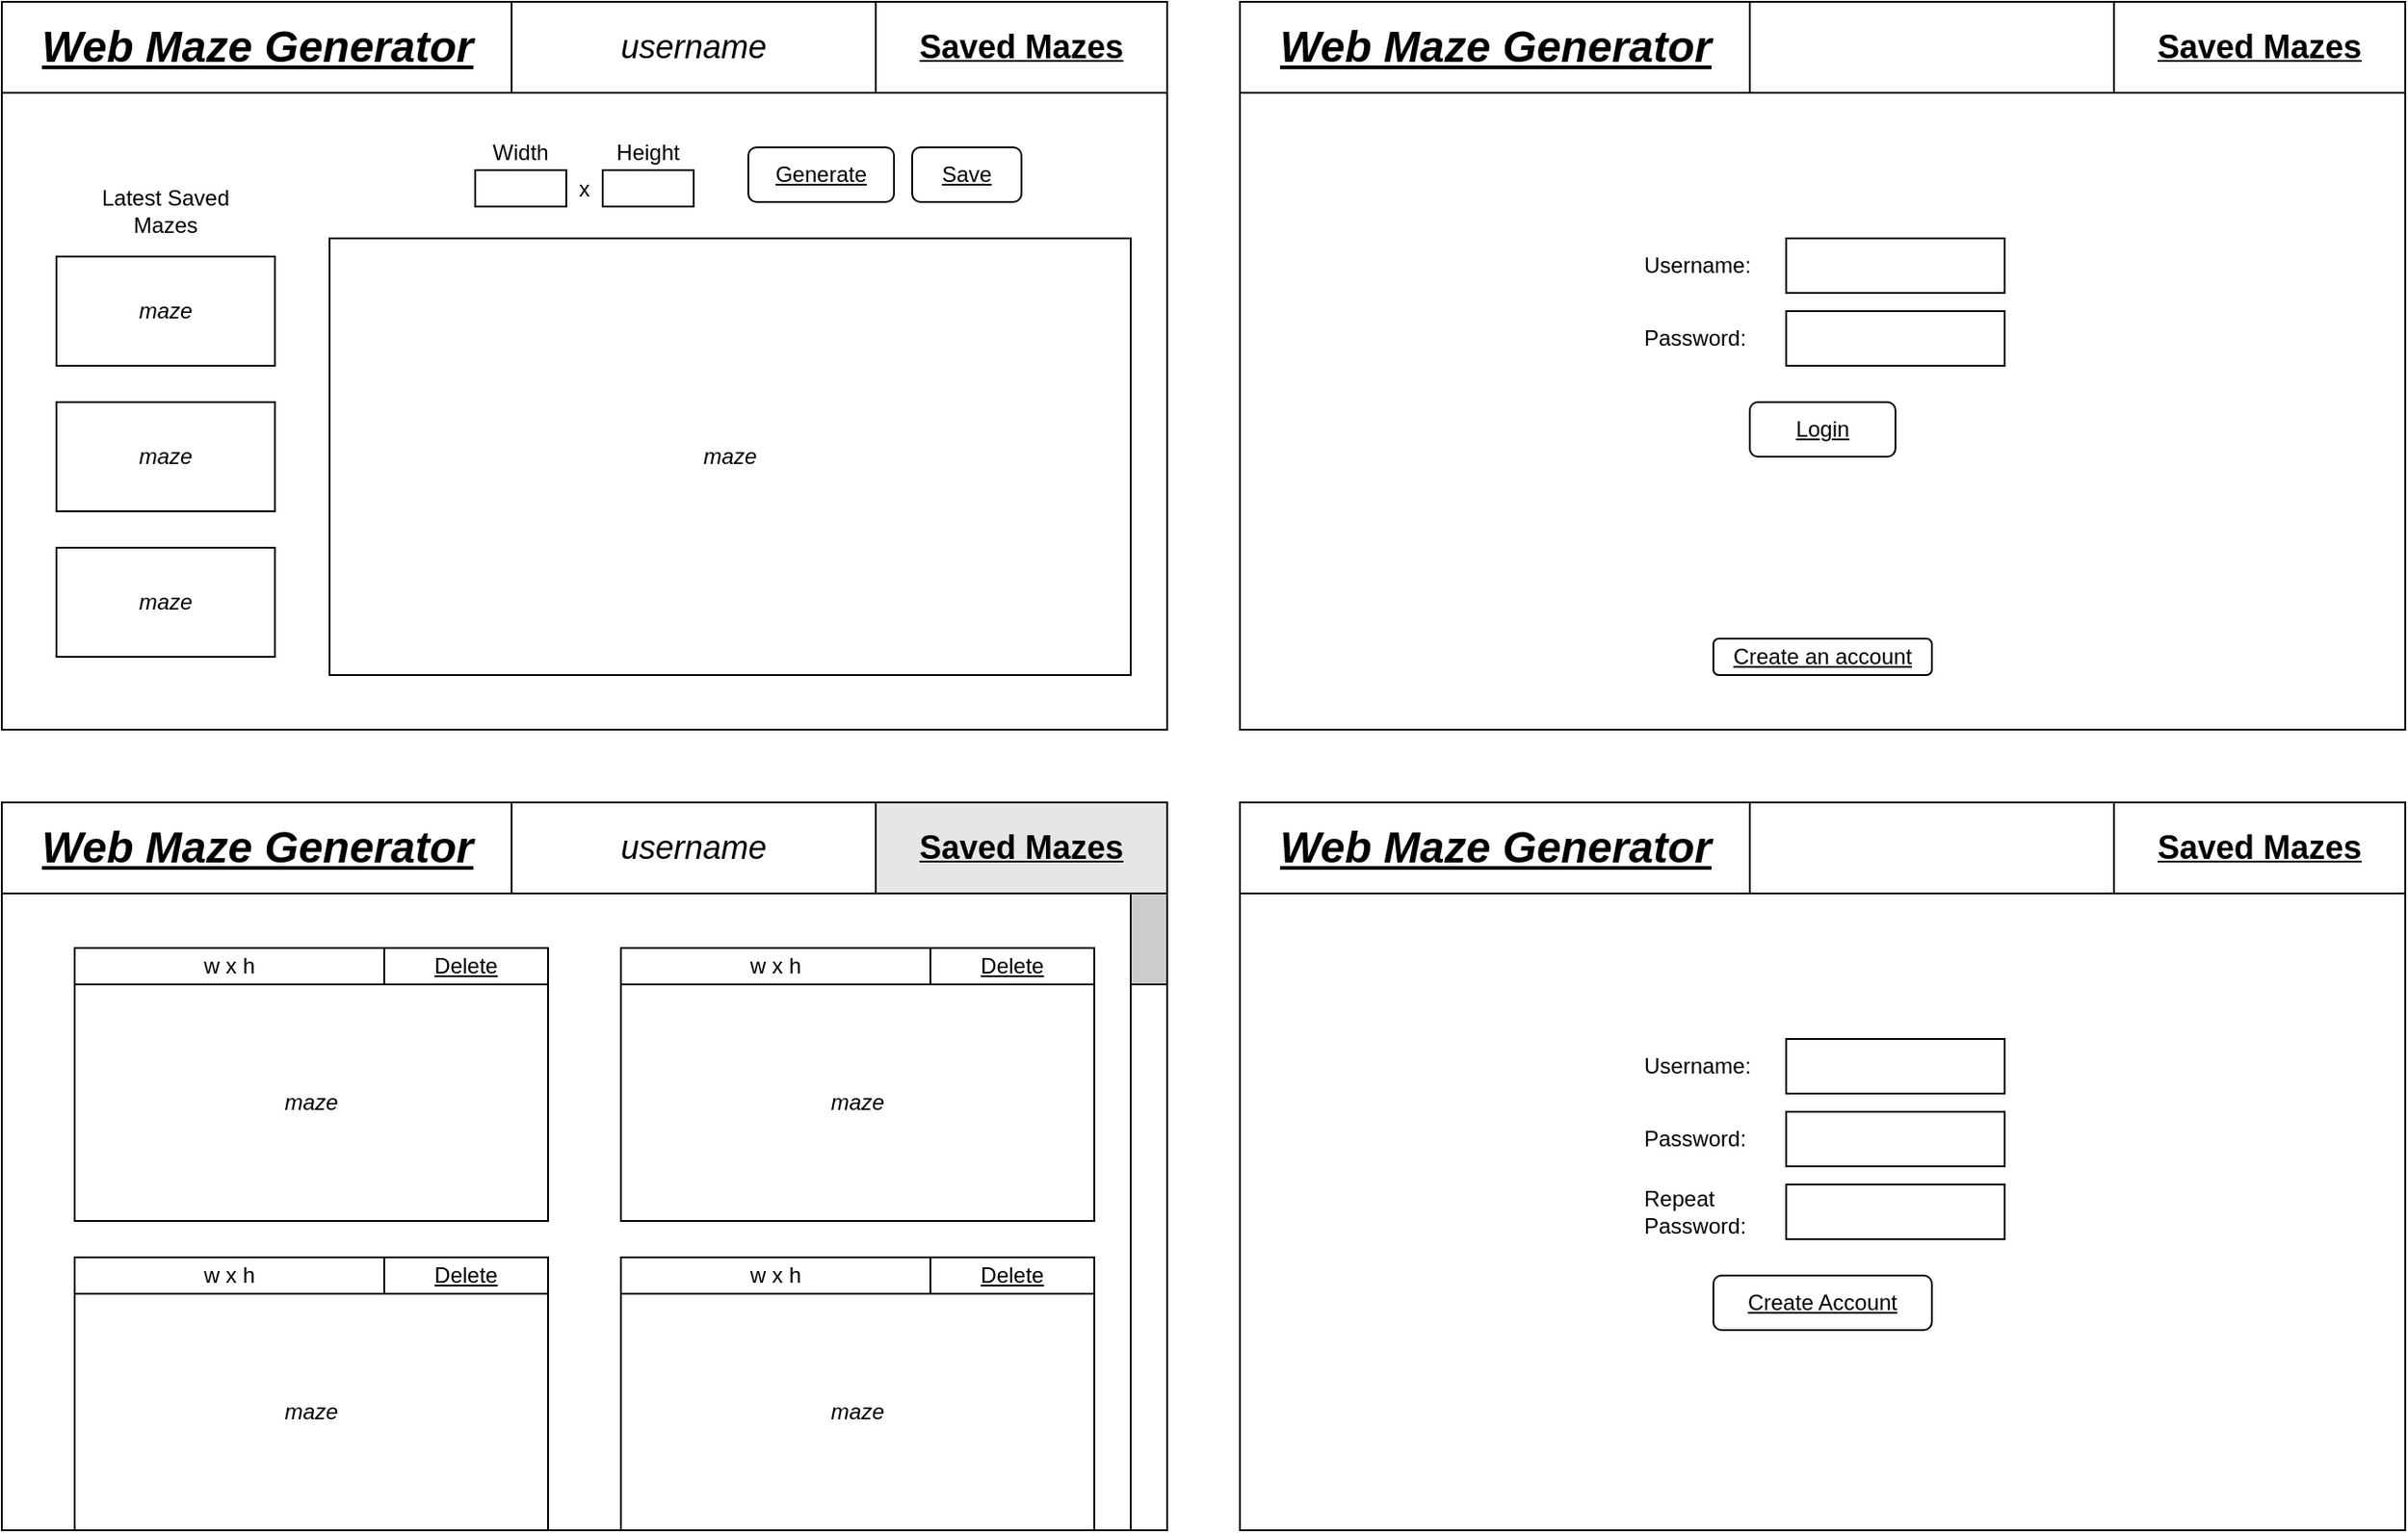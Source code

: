 <mxfile version="22.1.17" type="github">
  <diagram name="Page-1" id="93jvXwuiPi1z2pxK-ovB">
    <mxGraphModel dx="1243" dy="556" grid="1" gridSize="10" guides="1" tooltips="1" connect="1" arrows="1" fold="1" page="1" pageScale="1" pageWidth="850" pageHeight="1100" math="0" shadow="0">
      <root>
        <mxCell id="0" />
        <mxCell id="1" parent="0" />
        <mxCell id="2X9QtguCRYKD3YLOp3lU-1" value="" style="rounded=0;whiteSpace=wrap;html=1;" parent="1" vertex="1">
          <mxGeometry x="40" y="40" width="640" height="400" as="geometry" />
        </mxCell>
        <mxCell id="2X9QtguCRYKD3YLOp3lU-7" value="" style="group" parent="1" vertex="1" connectable="0">
          <mxGeometry x="40" y="40" width="280" height="50" as="geometry" />
        </mxCell>
        <mxCell id="2X9QtguCRYKD3YLOp3lU-6" value="" style="rounded=0;whiteSpace=wrap;html=1;" parent="2X9QtguCRYKD3YLOp3lU-7" vertex="1">
          <mxGeometry width="280" height="50" as="geometry" />
        </mxCell>
        <mxCell id="2X9QtguCRYKD3YLOp3lU-2" value="&lt;i style=&quot;&quot;&gt;&lt;u&gt;Web Maze Generator&lt;/u&gt;&lt;/i&gt;" style="text;strokeColor=none;fillColor=none;html=1;fontSize=24;fontStyle=1;verticalAlign=middle;align=center;" parent="2X9QtguCRYKD3YLOp3lU-7" vertex="1">
          <mxGeometry width="280" height="50" as="geometry" />
        </mxCell>
        <mxCell id="2X9QtguCRYKD3YLOp3lU-9" value="" style="group" parent="1" vertex="1" connectable="0">
          <mxGeometry x="520" y="40" width="160" height="50" as="geometry" />
        </mxCell>
        <mxCell id="2X9QtguCRYKD3YLOp3lU-8" value="" style="rounded=0;whiteSpace=wrap;html=1;" parent="2X9QtguCRYKD3YLOp3lU-9" vertex="1">
          <mxGeometry width="160" height="50" as="geometry" />
        </mxCell>
        <mxCell id="2X9QtguCRYKD3YLOp3lU-5" value="&lt;h2&gt;&lt;u&gt;Saved Mazes&lt;/u&gt;&lt;/h2&gt;" style="text;html=1;strokeColor=none;fillColor=none;align=center;verticalAlign=middle;whiteSpace=wrap;rounded=0;" parent="2X9QtguCRYKD3YLOp3lU-9" vertex="1">
          <mxGeometry width="160" height="50" as="geometry" />
        </mxCell>
        <mxCell id="2X9QtguCRYKD3YLOp3lU-10" value="" style="endArrow=none;html=1;rounded=0;entryX=0;entryY=1;entryDx=0;entryDy=0;exitX=1;exitY=1;exitDx=0;exitDy=0;" parent="1" source="2X9QtguCRYKD3YLOp3lU-2" target="2X9QtguCRYKD3YLOp3lU-5" edge="1">
          <mxGeometry width="50" height="50" relative="1" as="geometry">
            <mxPoint x="380" y="260" as="sourcePoint" />
            <mxPoint x="430" y="210" as="targetPoint" />
          </mxGeometry>
        </mxCell>
        <mxCell id="2X9QtguCRYKD3YLOp3lU-17" value="" style="group" parent="1" vertex="1" connectable="0">
          <mxGeometry x="300" y="112.5" width="120" height="45" as="geometry" />
        </mxCell>
        <mxCell id="2X9QtguCRYKD3YLOp3lU-12" value="" style="rounded=0;whiteSpace=wrap;html=1;" parent="2X9QtguCRYKD3YLOp3lU-17" vertex="1">
          <mxGeometry y="20" width="50" height="20" as="geometry" />
        </mxCell>
        <mxCell id="2X9QtguCRYKD3YLOp3lU-13" value="" style="rounded=0;whiteSpace=wrap;html=1;" parent="2X9QtguCRYKD3YLOp3lU-17" vertex="1">
          <mxGeometry x="70" y="20" width="50" height="20" as="geometry" />
        </mxCell>
        <mxCell id="2X9QtguCRYKD3YLOp3lU-14" value="x" style="text;html=1;strokeColor=none;fillColor=none;align=center;verticalAlign=middle;whiteSpace=wrap;rounded=0;" parent="2X9QtguCRYKD3YLOp3lU-17" vertex="1">
          <mxGeometry x="30" y="15" width="60" height="30" as="geometry" />
        </mxCell>
        <mxCell id="2X9QtguCRYKD3YLOp3lU-15" value="Width" style="text;html=1;strokeColor=none;fillColor=none;align=center;verticalAlign=middle;whiteSpace=wrap;rounded=0;" parent="2X9QtguCRYKD3YLOp3lU-17" vertex="1">
          <mxGeometry x="5" width="40" height="20" as="geometry" />
        </mxCell>
        <mxCell id="2X9QtguCRYKD3YLOp3lU-16" value="Height" style="text;html=1;strokeColor=none;fillColor=none;align=center;verticalAlign=middle;whiteSpace=wrap;rounded=0;" parent="2X9QtguCRYKD3YLOp3lU-17" vertex="1">
          <mxGeometry x="75" width="40" height="20" as="geometry" />
        </mxCell>
        <mxCell id="2X9QtguCRYKD3YLOp3lU-18" value="&lt;i&gt;maze&lt;/i&gt;" style="rounded=0;whiteSpace=wrap;html=1;" parent="1" vertex="1">
          <mxGeometry x="220" y="170" width="440" height="240" as="geometry" />
        </mxCell>
        <mxCell id="2X9QtguCRYKD3YLOp3lU-22" value="" style="group" parent="1" vertex="1" connectable="0">
          <mxGeometry x="450" y="120" width="150" height="30" as="geometry" />
        </mxCell>
        <mxCell id="2X9QtguCRYKD3YLOp3lU-19" value="&lt;u&gt;Generate&lt;/u&gt;" style="rounded=1;whiteSpace=wrap;html=1;" parent="2X9QtguCRYKD3YLOp3lU-22" vertex="1">
          <mxGeometry width="80" height="30" as="geometry" />
        </mxCell>
        <mxCell id="2X9QtguCRYKD3YLOp3lU-20" value="&lt;u&gt;Save&lt;/u&gt;" style="rounded=1;whiteSpace=wrap;html=1;" parent="2X9QtguCRYKD3YLOp3lU-22" vertex="1">
          <mxGeometry x="90" width="60" height="30" as="geometry" />
        </mxCell>
        <mxCell id="2X9QtguCRYKD3YLOp3lU-23" value="" style="rounded=0;whiteSpace=wrap;html=1;" parent="1" vertex="1">
          <mxGeometry x="720" y="40" width="640" height="400" as="geometry" />
        </mxCell>
        <mxCell id="2X9QtguCRYKD3YLOp3lU-24" value="" style="group" parent="1" vertex="1" connectable="0">
          <mxGeometry x="720" y="40" width="280" height="50" as="geometry" />
        </mxCell>
        <mxCell id="2X9QtguCRYKD3YLOp3lU-25" value="" style="rounded=0;whiteSpace=wrap;html=1;" parent="2X9QtguCRYKD3YLOp3lU-24" vertex="1">
          <mxGeometry width="280" height="50" as="geometry" />
        </mxCell>
        <mxCell id="2X9QtguCRYKD3YLOp3lU-26" value="&lt;i style=&quot;&quot;&gt;&lt;u&gt;Web Maze Generator&lt;/u&gt;&lt;/i&gt;" style="text;strokeColor=none;fillColor=none;html=1;fontSize=24;fontStyle=1;verticalAlign=middle;align=center;" parent="2X9QtguCRYKD3YLOp3lU-24" vertex="1">
          <mxGeometry width="280" height="50" as="geometry" />
        </mxCell>
        <mxCell id="2X9QtguCRYKD3YLOp3lU-27" value="" style="group" parent="1" vertex="1" connectable="0">
          <mxGeometry x="1200" y="40" width="160" height="50" as="geometry" />
        </mxCell>
        <mxCell id="2X9QtguCRYKD3YLOp3lU-28" value="" style="rounded=0;whiteSpace=wrap;html=1;" parent="2X9QtguCRYKD3YLOp3lU-27" vertex="1">
          <mxGeometry width="160" height="50" as="geometry" />
        </mxCell>
        <mxCell id="2X9QtguCRYKD3YLOp3lU-29" value="&lt;h2&gt;&lt;u&gt;Saved Mazes&lt;/u&gt;&lt;/h2&gt;" style="text;html=1;strokeColor=none;fillColor=none;align=center;verticalAlign=middle;whiteSpace=wrap;rounded=0;" parent="2X9QtguCRYKD3YLOp3lU-27" vertex="1">
          <mxGeometry width="160" height="50" as="geometry" />
        </mxCell>
        <mxCell id="2X9QtguCRYKD3YLOp3lU-30" value="" style="endArrow=none;html=1;rounded=0;entryX=0;entryY=1;entryDx=0;entryDy=0;exitX=1;exitY=1;exitDx=0;exitDy=0;" parent="1" source="2X9QtguCRYKD3YLOp3lU-26" target="2X9QtguCRYKD3YLOp3lU-29" edge="1">
          <mxGeometry width="50" height="50" relative="1" as="geometry">
            <mxPoint x="1060" y="260" as="sourcePoint" />
            <mxPoint x="1110" y="210" as="targetPoint" />
          </mxGeometry>
        </mxCell>
        <mxCell id="2X9QtguCRYKD3YLOp3lU-47" value="&lt;u&gt;Create an account&lt;/u&gt;" style="rounded=1;whiteSpace=wrap;html=1;" parent="1" vertex="1">
          <mxGeometry x="980" y="390" width="120" height="20" as="geometry" />
        </mxCell>
        <mxCell id="2X9QtguCRYKD3YLOp3lU-48" value="" style="group" parent="1" vertex="1" connectable="0">
          <mxGeometry x="940" y="170" width="200" height="120" as="geometry" />
        </mxCell>
        <mxCell id="2X9QtguCRYKD3YLOp3lU-42" value="" style="rounded=0;whiteSpace=wrap;html=1;" parent="2X9QtguCRYKD3YLOp3lU-48" vertex="1">
          <mxGeometry x="80" width="120" height="30" as="geometry" />
        </mxCell>
        <mxCell id="2X9QtguCRYKD3YLOp3lU-43" value="" style="rounded=0;whiteSpace=wrap;html=1;" parent="2X9QtguCRYKD3YLOp3lU-48" vertex="1">
          <mxGeometry x="80" y="40" width="120" height="30" as="geometry" />
        </mxCell>
        <mxCell id="2X9QtguCRYKD3YLOp3lU-44" value="Username:" style="text;html=1;strokeColor=none;fillColor=none;align=left;verticalAlign=middle;whiteSpace=wrap;rounded=0;" parent="2X9QtguCRYKD3YLOp3lU-48" vertex="1">
          <mxGeometry width="70" height="30" as="geometry" />
        </mxCell>
        <mxCell id="2X9QtguCRYKD3YLOp3lU-45" value="Password:" style="text;html=1;strokeColor=none;fillColor=none;align=left;verticalAlign=middle;whiteSpace=wrap;rounded=0;" parent="2X9QtguCRYKD3YLOp3lU-48" vertex="1">
          <mxGeometry y="40" width="70" height="30" as="geometry" />
        </mxCell>
        <mxCell id="2X9QtguCRYKD3YLOp3lU-46" value="&lt;u&gt;Login&lt;/u&gt;" style="rounded=1;whiteSpace=wrap;html=1;" parent="2X9QtguCRYKD3YLOp3lU-48" vertex="1">
          <mxGeometry x="60" y="90" width="80" height="30" as="geometry" />
        </mxCell>
        <mxCell id="2X9QtguCRYKD3YLOp3lU-49" value="" style="rounded=0;whiteSpace=wrap;html=1;" parent="1" vertex="1">
          <mxGeometry x="720" y="480" width="640" height="400" as="geometry" />
        </mxCell>
        <mxCell id="2X9QtguCRYKD3YLOp3lU-50" value="" style="group" parent="1" vertex="1" connectable="0">
          <mxGeometry x="720" y="480" width="280" height="50" as="geometry" />
        </mxCell>
        <mxCell id="2X9QtguCRYKD3YLOp3lU-51" value="" style="rounded=0;whiteSpace=wrap;html=1;" parent="2X9QtguCRYKD3YLOp3lU-50" vertex="1">
          <mxGeometry width="280" height="50" as="geometry" />
        </mxCell>
        <mxCell id="2X9QtguCRYKD3YLOp3lU-52" value="&lt;i style=&quot;&quot;&gt;&lt;u&gt;Web Maze Generator&lt;/u&gt;&lt;/i&gt;" style="text;strokeColor=none;fillColor=none;html=1;fontSize=24;fontStyle=1;verticalAlign=middle;align=center;" parent="2X9QtguCRYKD3YLOp3lU-50" vertex="1">
          <mxGeometry width="280" height="50" as="geometry" />
        </mxCell>
        <mxCell id="2X9QtguCRYKD3YLOp3lU-53" value="" style="group" parent="1" vertex="1" connectable="0">
          <mxGeometry x="1200" y="480" width="160" height="50" as="geometry" />
        </mxCell>
        <mxCell id="2X9QtguCRYKD3YLOp3lU-54" value="" style="rounded=0;whiteSpace=wrap;html=1;" parent="2X9QtguCRYKD3YLOp3lU-53" vertex="1">
          <mxGeometry width="160" height="50" as="geometry" />
        </mxCell>
        <mxCell id="2X9QtguCRYKD3YLOp3lU-55" value="&lt;h2&gt;&lt;u&gt;Saved Mazes&lt;/u&gt;&lt;/h2&gt;" style="text;html=1;strokeColor=none;fillColor=none;align=center;verticalAlign=middle;whiteSpace=wrap;rounded=0;" parent="2X9QtguCRYKD3YLOp3lU-53" vertex="1">
          <mxGeometry width="160" height="50" as="geometry" />
        </mxCell>
        <mxCell id="2X9QtguCRYKD3YLOp3lU-56" value="" style="endArrow=none;html=1;rounded=0;entryX=0;entryY=1;entryDx=0;entryDy=0;exitX=1;exitY=1;exitDx=0;exitDy=0;" parent="1" source="2X9QtguCRYKD3YLOp3lU-52" target="2X9QtguCRYKD3YLOp3lU-55" edge="1">
          <mxGeometry width="50" height="50" relative="1" as="geometry">
            <mxPoint x="1060" y="700" as="sourcePoint" />
            <mxPoint x="1110" y="650" as="targetPoint" />
          </mxGeometry>
        </mxCell>
        <mxCell id="2X9QtguCRYKD3YLOp3lU-57" value="&lt;u&gt;Create Account&lt;/u&gt;" style="rounded=1;whiteSpace=wrap;html=1;" parent="1" vertex="1">
          <mxGeometry x="980" y="740" width="120" height="30" as="geometry" />
        </mxCell>
        <mxCell id="2X9QtguCRYKD3YLOp3lU-59" value="" style="rounded=0;whiteSpace=wrap;html=1;container=0;" parent="1" vertex="1">
          <mxGeometry x="1020" y="610" width="120" height="30" as="geometry" />
        </mxCell>
        <mxCell id="2X9QtguCRYKD3YLOp3lU-60" value="" style="rounded=0;whiteSpace=wrap;html=1;container=0;" parent="1" vertex="1">
          <mxGeometry x="1020" y="650" width="120" height="30" as="geometry" />
        </mxCell>
        <mxCell id="2X9QtguCRYKD3YLOp3lU-61" value="Username:" style="text;html=1;strokeColor=none;fillColor=none;align=left;verticalAlign=middle;whiteSpace=wrap;rounded=0;container=0;" parent="1" vertex="1">
          <mxGeometry x="940" y="610" width="70" height="30" as="geometry" />
        </mxCell>
        <mxCell id="2X9QtguCRYKD3YLOp3lU-62" value="Password:" style="text;html=1;strokeColor=none;fillColor=none;align=left;verticalAlign=middle;whiteSpace=wrap;rounded=0;container=0;" parent="1" vertex="1">
          <mxGeometry x="940" y="650" width="70" height="30" as="geometry" />
        </mxCell>
        <mxCell id="2X9QtguCRYKD3YLOp3lU-64" value="" style="rounded=0;whiteSpace=wrap;html=1;container=0;" parent="1" vertex="1">
          <mxGeometry x="1020" y="690" width="120" height="30" as="geometry" />
        </mxCell>
        <mxCell id="2X9QtguCRYKD3YLOp3lU-65" value="Repeat Password:" style="text;html=1;strokeColor=none;fillColor=none;align=left;verticalAlign=middle;whiteSpace=wrap;rounded=0;container=0;" parent="1" vertex="1">
          <mxGeometry x="940" y="690" width="70" height="30" as="geometry" />
        </mxCell>
        <mxCell id="2X9QtguCRYKD3YLOp3lU-66" value="" style="rounded=0;whiteSpace=wrap;html=1;" parent="1" vertex="1">
          <mxGeometry x="40" y="480" width="640" height="400" as="geometry" />
        </mxCell>
        <mxCell id="2X9QtguCRYKD3YLOp3lU-67" value="" style="group" parent="1" vertex="1" connectable="0">
          <mxGeometry x="40" y="480" width="280" height="50" as="geometry" />
        </mxCell>
        <mxCell id="2X9QtguCRYKD3YLOp3lU-68" value="" style="rounded=0;whiteSpace=wrap;html=1;" parent="2X9QtguCRYKD3YLOp3lU-67" vertex="1">
          <mxGeometry width="280" height="50" as="geometry" />
        </mxCell>
        <mxCell id="2X9QtguCRYKD3YLOp3lU-69" value="&lt;i style=&quot;&quot;&gt;&lt;u&gt;Web Maze Generator&lt;/u&gt;&lt;/i&gt;" style="text;strokeColor=none;fillColor=none;html=1;fontSize=24;fontStyle=1;verticalAlign=middle;align=center;" parent="2X9QtguCRYKD3YLOp3lU-67" vertex="1">
          <mxGeometry width="280" height="50" as="geometry" />
        </mxCell>
        <mxCell id="2X9QtguCRYKD3YLOp3lU-84" value="" style="group" parent="1" vertex="1" connectable="0">
          <mxGeometry x="520" y="480" width="160" height="50" as="geometry" />
        </mxCell>
        <mxCell id="2X9QtguCRYKD3YLOp3lU-71" value="" style="rounded=0;whiteSpace=wrap;html=1;container=0;fillColor=#E6E6E6;" parent="2X9QtguCRYKD3YLOp3lU-84" vertex="1">
          <mxGeometry width="160" height="50" as="geometry" />
        </mxCell>
        <mxCell id="2X9QtguCRYKD3YLOp3lU-72" value="&lt;h2&gt;&lt;u&gt;Saved Mazes&lt;/u&gt;&lt;/h2&gt;" style="text;html=1;strokeColor=none;fillColor=none;align=center;verticalAlign=middle;whiteSpace=wrap;rounded=0;container=0;" parent="2X9QtguCRYKD3YLOp3lU-84" vertex="1">
          <mxGeometry width="160" height="50" as="geometry" />
        </mxCell>
        <mxCell id="2X9QtguCRYKD3YLOp3lU-92" value="" style="group" parent="1" vertex="1" connectable="0">
          <mxGeometry x="80" y="560" width="260" height="150" as="geometry" />
        </mxCell>
        <mxCell id="2X9QtguCRYKD3YLOp3lU-87" value="&lt;u&gt;Delete&lt;/u&gt;" style="rounded=0;whiteSpace=wrap;html=1;" parent="2X9QtguCRYKD3YLOp3lU-92" vertex="1">
          <mxGeometry x="170" width="90" height="20" as="geometry" />
        </mxCell>
        <mxCell id="2X9QtguCRYKD3YLOp3lU-89" value="&lt;i&gt;maze&lt;/i&gt;" style="rounded=0;whiteSpace=wrap;html=1;" parent="2X9QtguCRYKD3YLOp3lU-92" vertex="1">
          <mxGeometry y="20" width="260" height="130" as="geometry" />
        </mxCell>
        <mxCell id="2X9QtguCRYKD3YLOp3lU-90" value="" style="group" parent="2X9QtguCRYKD3YLOp3lU-92" vertex="1" connectable="0">
          <mxGeometry width="170" height="20" as="geometry" />
        </mxCell>
        <mxCell id="2X9QtguCRYKD3YLOp3lU-85" value="" style="rounded=0;whiteSpace=wrap;html=1;" parent="2X9QtguCRYKD3YLOp3lU-90" vertex="1">
          <mxGeometry width="170" height="20" as="geometry" />
        </mxCell>
        <mxCell id="2X9QtguCRYKD3YLOp3lU-86" value="w x h" style="text;html=1;strokeColor=none;fillColor=none;align=center;verticalAlign=middle;whiteSpace=wrap;rounded=0;" parent="2X9QtguCRYKD3YLOp3lU-90" vertex="1">
          <mxGeometry width="170" height="20" as="geometry" />
        </mxCell>
        <mxCell id="2X9QtguCRYKD3YLOp3lU-93" value="" style="group" parent="1" vertex="1" connectable="0">
          <mxGeometry x="380" y="560" width="300" height="150" as="geometry" />
        </mxCell>
        <mxCell id="2X9QtguCRYKD3YLOp3lU-94" value="&lt;u&gt;Delete&lt;/u&gt;" style="rounded=0;whiteSpace=wrap;html=1;" parent="2X9QtguCRYKD3YLOp3lU-93" vertex="1">
          <mxGeometry x="170" width="90" height="20" as="geometry" />
        </mxCell>
        <mxCell id="2X9QtguCRYKD3YLOp3lU-95" value="&lt;i&gt;maze&lt;/i&gt;" style="rounded=0;whiteSpace=wrap;html=1;" parent="2X9QtguCRYKD3YLOp3lU-93" vertex="1">
          <mxGeometry y="20" width="260" height="130" as="geometry" />
        </mxCell>
        <mxCell id="2X9QtguCRYKD3YLOp3lU-96" value="" style="group" parent="2X9QtguCRYKD3YLOp3lU-93" vertex="1" connectable="0">
          <mxGeometry width="170" height="20" as="geometry" />
        </mxCell>
        <mxCell id="2X9QtguCRYKD3YLOp3lU-97" value="" style="rounded=0;whiteSpace=wrap;html=1;" parent="2X9QtguCRYKD3YLOp3lU-96" vertex="1">
          <mxGeometry width="170" height="20" as="geometry" />
        </mxCell>
        <mxCell id="2X9QtguCRYKD3YLOp3lU-98" value="w x h" style="text;html=1;strokeColor=none;fillColor=none;align=center;verticalAlign=middle;whiteSpace=wrap;rounded=0;" parent="2X9QtguCRYKD3YLOp3lU-96" vertex="1">
          <mxGeometry width="170" height="20" as="geometry" />
        </mxCell>
        <mxCell id="2X9QtguCRYKD3YLOp3lU-99" value="" style="group" parent="1" vertex="1" connectable="0">
          <mxGeometry x="380" y="730" width="260" height="150" as="geometry" />
        </mxCell>
        <mxCell id="2X9QtguCRYKD3YLOp3lU-100" value="&lt;u&gt;Delete&lt;/u&gt;" style="rounded=0;whiteSpace=wrap;html=1;" parent="2X9QtguCRYKD3YLOp3lU-99" vertex="1">
          <mxGeometry x="170" width="90" height="20" as="geometry" />
        </mxCell>
        <mxCell id="2X9QtguCRYKD3YLOp3lU-101" value="&lt;i&gt;maze&lt;/i&gt;" style="rounded=0;whiteSpace=wrap;html=1;" parent="2X9QtguCRYKD3YLOp3lU-99" vertex="1">
          <mxGeometry y="20" width="260" height="130" as="geometry" />
        </mxCell>
        <mxCell id="2X9QtguCRYKD3YLOp3lU-102" value="" style="group" parent="2X9QtguCRYKD3YLOp3lU-99" vertex="1" connectable="0">
          <mxGeometry width="170" height="20" as="geometry" />
        </mxCell>
        <mxCell id="2X9QtguCRYKD3YLOp3lU-103" value="" style="rounded=0;whiteSpace=wrap;html=1;" parent="2X9QtguCRYKD3YLOp3lU-102" vertex="1">
          <mxGeometry width="170" height="20" as="geometry" />
        </mxCell>
        <mxCell id="2X9QtguCRYKD3YLOp3lU-104" value="w x h" style="text;html=1;strokeColor=none;fillColor=none;align=center;verticalAlign=middle;whiteSpace=wrap;rounded=0;" parent="2X9QtguCRYKD3YLOp3lU-102" vertex="1">
          <mxGeometry width="170" height="20" as="geometry" />
        </mxCell>
        <mxCell id="2X9QtguCRYKD3YLOp3lU-105" value="" style="group" parent="1" vertex="1" connectable="0">
          <mxGeometry x="80" y="730" width="260" height="150" as="geometry" />
        </mxCell>
        <mxCell id="2X9QtguCRYKD3YLOp3lU-106" value="&lt;u&gt;Delete&lt;/u&gt;" style="rounded=0;whiteSpace=wrap;html=1;" parent="2X9QtguCRYKD3YLOp3lU-105" vertex="1">
          <mxGeometry x="170" width="90" height="20" as="geometry" />
        </mxCell>
        <mxCell id="2X9QtguCRYKD3YLOp3lU-107" value="&lt;i&gt;maze&lt;/i&gt;" style="rounded=0;whiteSpace=wrap;html=1;" parent="2X9QtguCRYKD3YLOp3lU-105" vertex="1">
          <mxGeometry y="20" width="260" height="130" as="geometry" />
        </mxCell>
        <mxCell id="2X9QtguCRYKD3YLOp3lU-108" value="" style="group" parent="2X9QtguCRYKD3YLOp3lU-105" vertex="1" connectable="0">
          <mxGeometry width="170" height="20" as="geometry" />
        </mxCell>
        <mxCell id="2X9QtguCRYKD3YLOp3lU-109" value="" style="rounded=0;whiteSpace=wrap;html=1;" parent="2X9QtguCRYKD3YLOp3lU-108" vertex="1">
          <mxGeometry width="170" height="20" as="geometry" />
        </mxCell>
        <mxCell id="2X9QtguCRYKD3YLOp3lU-110" value="w x h" style="text;html=1;strokeColor=none;fillColor=none;align=center;verticalAlign=middle;whiteSpace=wrap;rounded=0;" parent="2X9QtguCRYKD3YLOp3lU-108" vertex="1">
          <mxGeometry width="170" height="20" as="geometry" />
        </mxCell>
        <mxCell id="2X9QtguCRYKD3YLOp3lU-111" value="" style="rounded=0;whiteSpace=wrap;html=1;" parent="1" vertex="1">
          <mxGeometry x="660" y="530" width="20" height="350" as="geometry" />
        </mxCell>
        <mxCell id="2X9QtguCRYKD3YLOp3lU-112" value="" style="rounded=0;whiteSpace=wrap;html=1;fillColor=#CCCCCC;" parent="1" vertex="1">
          <mxGeometry x="660" y="530" width="20" height="50" as="geometry" />
        </mxCell>
        <mxCell id="2X9QtguCRYKD3YLOp3lU-113" value="" style="endArrow=none;html=1;rounded=0;entryX=0;entryY=1;entryDx=0;entryDy=0;exitX=1;exitY=1;exitDx=0;exitDy=0;" parent="1" source="2X9QtguCRYKD3YLOp3lU-69" target="2X9QtguCRYKD3YLOp3lU-72" edge="1">
          <mxGeometry width="50" height="50" relative="1" as="geometry">
            <mxPoint x="520" y="370" as="sourcePoint" />
            <mxPoint x="570" y="320" as="targetPoint" />
          </mxGeometry>
        </mxCell>
        <mxCell id="2X9QtguCRYKD3YLOp3lU-114" value="&lt;i&gt;&lt;font style=&quot;font-size: 18px;&quot;&gt;username&lt;/font&gt;&lt;/i&gt;" style="text;html=1;strokeColor=none;fillColor=none;align=center;verticalAlign=middle;whiteSpace=wrap;rounded=0;" parent="1" vertex="1">
          <mxGeometry x="320" y="480" width="200" height="50" as="geometry" />
        </mxCell>
        <mxCell id="2X9QtguCRYKD3YLOp3lU-115" value="&lt;i&gt;&lt;font style=&quot;font-size: 18px;&quot;&gt;username&lt;/font&gt;&lt;/i&gt;" style="text;html=1;strokeColor=none;fillColor=none;align=center;verticalAlign=middle;whiteSpace=wrap;rounded=0;" parent="1" vertex="1">
          <mxGeometry x="320" y="40" width="200" height="50" as="geometry" />
        </mxCell>
        <mxCell id="-MlJ4U93pLIrl-fgL4Ss-1" value="Latest Saved Mazes" style="text;html=1;strokeColor=none;fillColor=none;align=center;verticalAlign=middle;whiteSpace=wrap;rounded=0;" vertex="1" parent="1">
          <mxGeometry x="80" y="140" width="100" height="30" as="geometry" />
        </mxCell>
        <mxCell id="-MlJ4U93pLIrl-fgL4Ss-2" value="&lt;i&gt;maze&lt;/i&gt;" style="rounded=0;whiteSpace=wrap;html=1;" vertex="1" parent="1">
          <mxGeometry x="70" y="180" width="120" height="60" as="geometry" />
        </mxCell>
        <mxCell id="-MlJ4U93pLIrl-fgL4Ss-3" value="&lt;i&gt;maze&lt;/i&gt;" style="rounded=0;whiteSpace=wrap;html=1;" vertex="1" parent="1">
          <mxGeometry x="70" y="260" width="120" height="60" as="geometry" />
        </mxCell>
        <mxCell id="-MlJ4U93pLIrl-fgL4Ss-4" value="&lt;i&gt;maze&lt;/i&gt;" style="rounded=0;whiteSpace=wrap;html=1;" vertex="1" parent="1">
          <mxGeometry x="70" y="340" width="120" height="60" as="geometry" />
        </mxCell>
      </root>
    </mxGraphModel>
  </diagram>
</mxfile>
